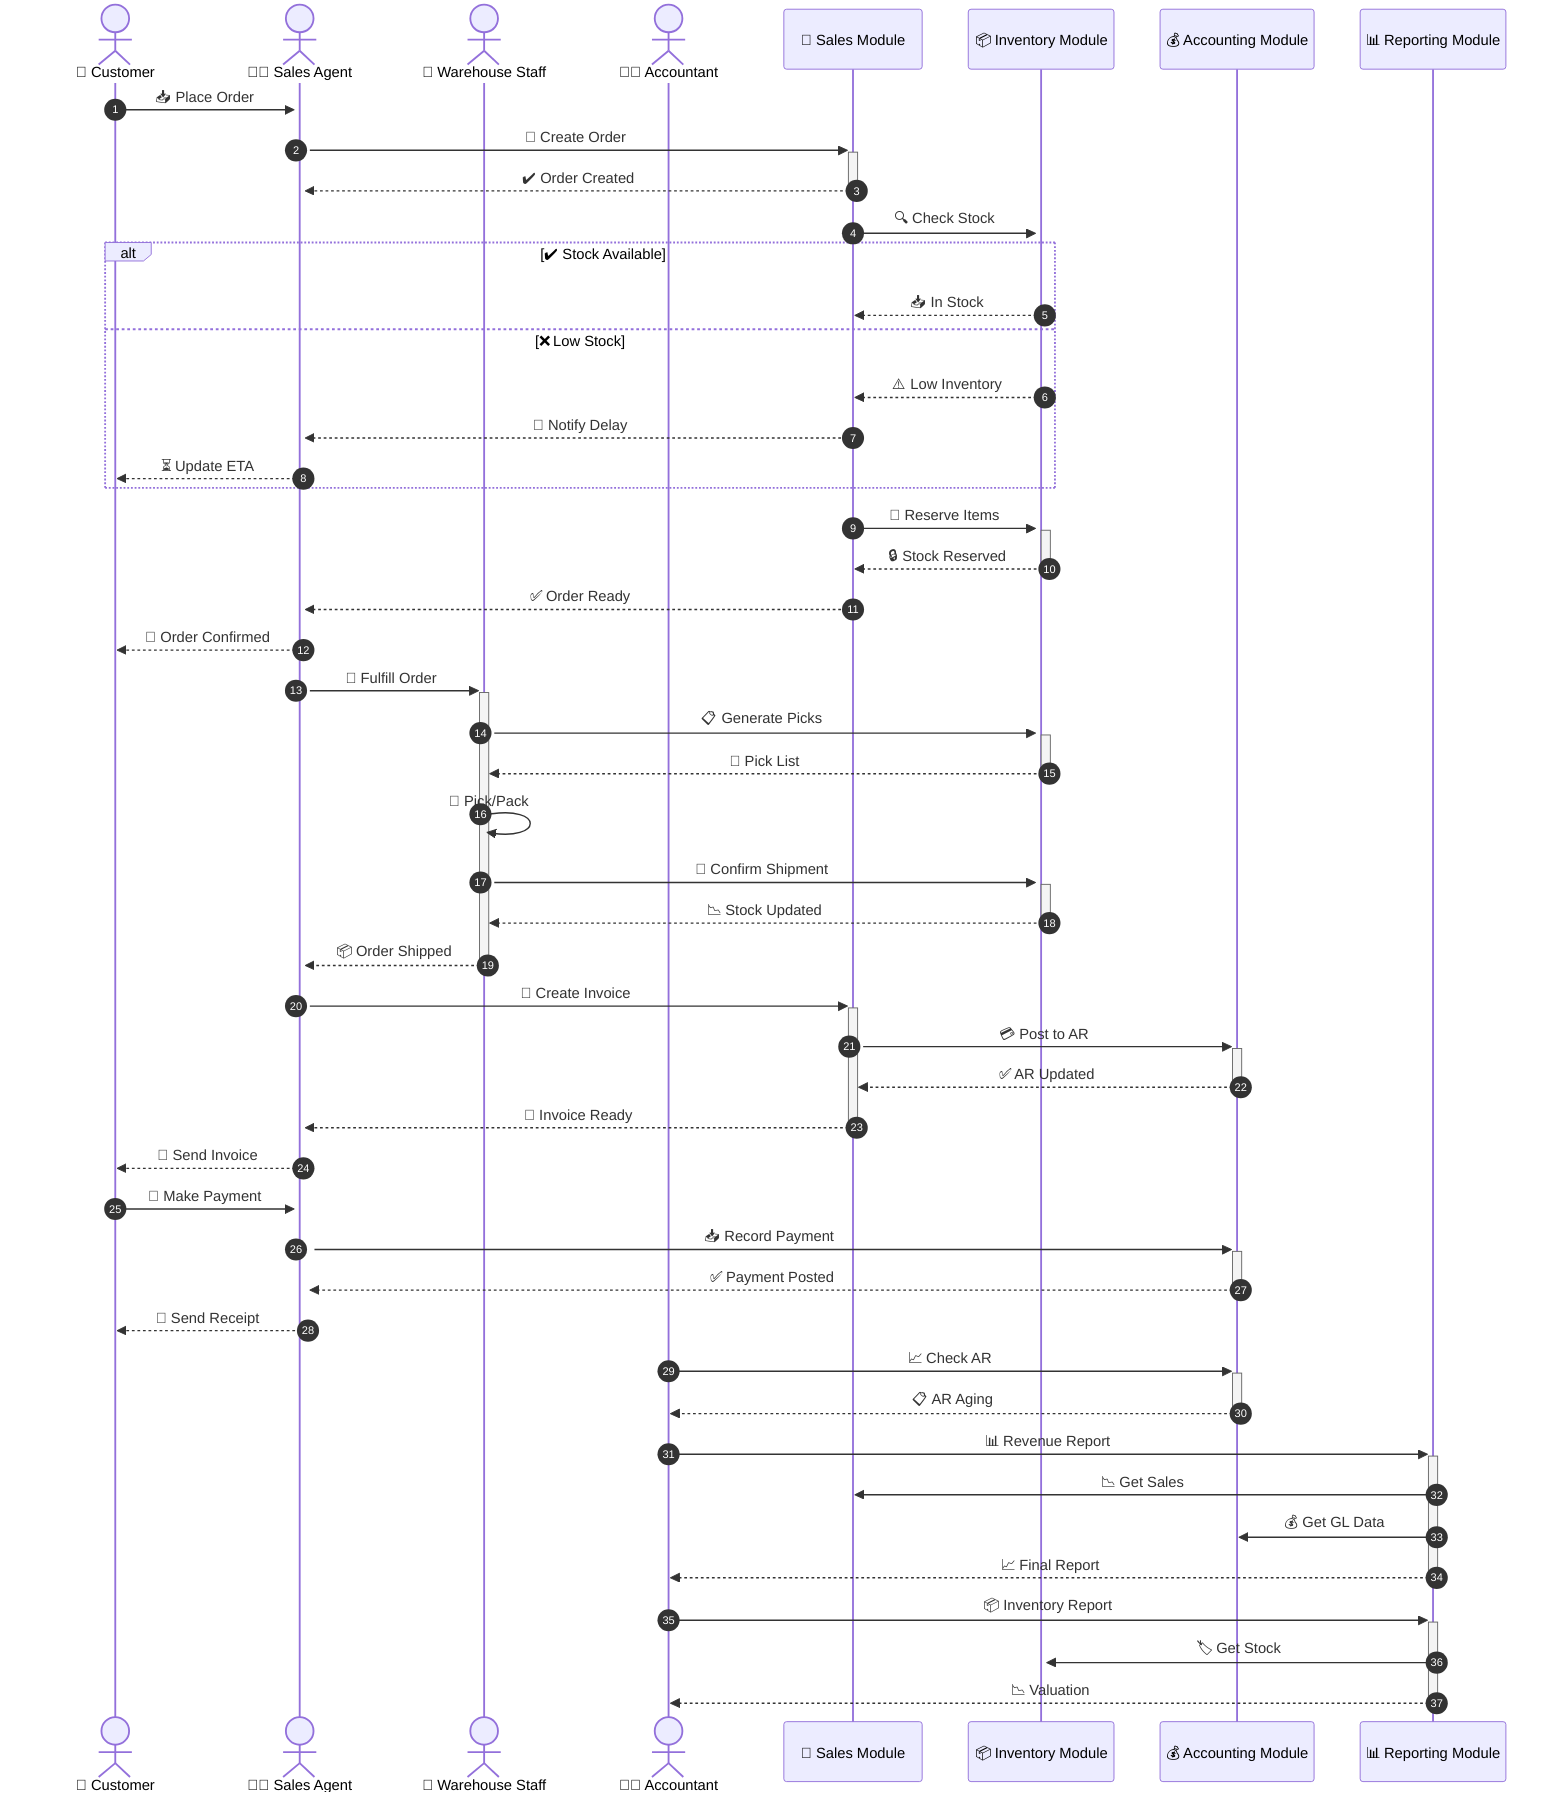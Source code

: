 sequenceDiagram
    %% Participants with Emojis
    actor CU as 👤 Customer
    actor SA as 👩💼 Sales Agent
    actor WH as 🚚 Warehouse Staff
    actor AC as 👨💼 Accountant
    
    participant SMS as 🛒 Sales Module
    participant IMS as 📦 Inventory Module
    participant ACS as 💰 Accounting Module
    participant RPS as 📊 Reporting Module
    
    autonumber

    %% Order to Cash Process
    CU->>+SA: 📥 Place Order
    
    %% Sales Flow
    SA->>+SMS: 📝 Create Order
    SMS-->>-SA: ✔️ Order Created
    
    %% Inventory Check
    SMS->>+IMS: 🔍 Check Stock
    alt ✔️ Stock Available
        IMS-->>SMS: 📥 In Stock
    else ❌ Low Stock
        IMS-->>SMS: ⚠️ Low Inventory
        SMS-->>SA: 📧 Notify Delay
        SA-->>CU: ⏳ Update ETA
    end
    
    %% Reservation
    SMS->>+IMS: 📌 Reserve Items
    IMS-->>-SMS: 🔒 Stock Reserved
    
    %% Confirmation
    SMS-->>SA: ✅ Order Ready
    SA-->>CU: 📧 Order Confirmed
    
    %% Warehouse Flow
    SA->>+WH: 🚚 Fulfill Order
    WH->>+IMS: 📋 Generate Picks
    IMS-->>-WH: 📄 Pick List
    WH->>WH: 🚚 Pick/Pack
    
    %% Shipment
    WH->>+IMS: 🚚 Confirm Shipment
    IMS-->>-WH: 📉 Stock Updated
    WH-->>-SA: 📦 Order Shipped
    
    %% Invoice
    SA->>+SMS: 🧾 Create Invoice
    SMS->>+ACS: 💳 Post to AR
    ACS-->>-SMS: ✅ AR Updated
    SMS-->>-SA: 📄 Invoice Ready
    SA-->>CU: 📧 Send Invoice
    
    %% Payment
    CU->>+SA: 💸 Make Payment
    SA->>+ACS: 📥 Record Payment
    ACS-->>-SA: ✅ Payment Posted
    SA-->>CU: 🧾 Send Receipt
    
    %% Reporting
    AC->>+ACS: 📈 Check AR
    ACS-->>-AC: 📋 AR Aging
    
    AC->>+RPS: 📊 Revenue Report
    RPS->>SMS: 📉 Get Sales
    RPS->>ACS: 💰 Get GL Data
    RPS-->>-AC: 📈 Final Report
    
    AC->>+RPS: 📦 Inventory Report
    RPS->>IMS: 🏷️ Get Stock
    RPS-->>-AC: 📉 Valuation
